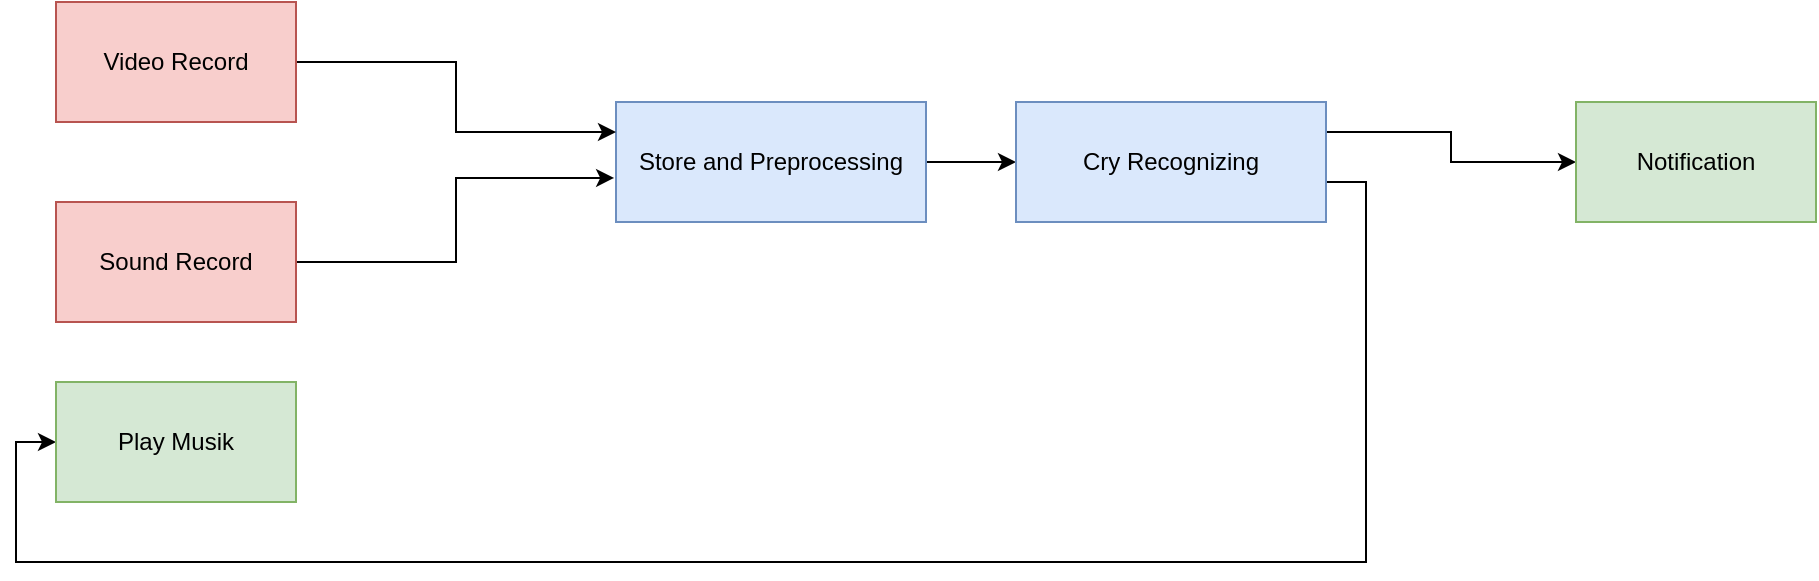 <mxfile version="18.1.2" type="github">
  <diagram id="_OExlvrTixO2O2gBcwN0" name="Page-1">
    <mxGraphModel dx="1418" dy="714" grid="1" gridSize="10" guides="1" tooltips="1" connect="1" arrows="1" fold="1" page="1" pageScale="1" pageWidth="850" pageHeight="1100" math="0" shadow="0">
      <root>
        <mxCell id="0" />
        <mxCell id="1" parent="0" />
        <mxCell id="71g4kVDAsBMrEuFIKQHk-12" style="edgeStyle=orthogonalEdgeStyle;rounded=0;orthogonalLoop=1;jettySize=auto;html=1;exitX=1;exitY=0.5;exitDx=0;exitDy=0;entryX=-0.006;entryY=0.633;entryDx=0;entryDy=0;entryPerimeter=0;" edge="1" parent="1" source="71g4kVDAsBMrEuFIKQHk-2" target="71g4kVDAsBMrEuFIKQHk-3">
          <mxGeometry relative="1" as="geometry" />
        </mxCell>
        <mxCell id="71g4kVDAsBMrEuFIKQHk-2" value="&lt;div&gt;Sound Record&lt;/div&gt;" style="rounded=0;whiteSpace=wrap;html=1;fillColor=#f8cecc;strokeColor=#b85450;" vertex="1" parent="1">
          <mxGeometry x="40" y="230" width="120" height="60" as="geometry" />
        </mxCell>
        <mxCell id="71g4kVDAsBMrEuFIKQHk-13" style="edgeStyle=orthogonalEdgeStyle;rounded=0;orthogonalLoop=1;jettySize=auto;html=1;exitX=1;exitY=0.5;exitDx=0;exitDy=0;" edge="1" parent="1" source="71g4kVDAsBMrEuFIKQHk-3" target="71g4kVDAsBMrEuFIKQHk-4">
          <mxGeometry relative="1" as="geometry" />
        </mxCell>
        <mxCell id="71g4kVDAsBMrEuFIKQHk-3" value="&lt;div&gt;Store and Preprocessing&lt;br&gt;&lt;/div&gt;" style="rounded=0;whiteSpace=wrap;html=1;fillColor=#dae8fc;strokeColor=#6c8ebf;" vertex="1" parent="1">
          <mxGeometry x="320" y="180" width="155" height="60" as="geometry" />
        </mxCell>
        <mxCell id="71g4kVDAsBMrEuFIKQHk-14" style="edgeStyle=orthogonalEdgeStyle;rounded=0;orthogonalLoop=1;jettySize=auto;html=1;exitX=1;exitY=0.25;exitDx=0;exitDy=0;entryX=0;entryY=0.5;entryDx=0;entryDy=0;" edge="1" parent="1" source="71g4kVDAsBMrEuFIKQHk-4" target="71g4kVDAsBMrEuFIKQHk-5">
          <mxGeometry relative="1" as="geometry">
            <Array as="points">
              <mxPoint x="675" y="220" />
              <mxPoint x="695" y="220" />
              <mxPoint x="695" y="410" />
              <mxPoint x="20" y="410" />
              <mxPoint x="20" y="350" />
            </Array>
          </mxGeometry>
        </mxCell>
        <mxCell id="71g4kVDAsBMrEuFIKQHk-17" style="edgeStyle=orthogonalEdgeStyle;rounded=0;orthogonalLoop=1;jettySize=auto;html=1;exitX=1;exitY=0.25;exitDx=0;exitDy=0;" edge="1" parent="1" source="71g4kVDAsBMrEuFIKQHk-4" target="71g4kVDAsBMrEuFIKQHk-6">
          <mxGeometry relative="1" as="geometry" />
        </mxCell>
        <mxCell id="71g4kVDAsBMrEuFIKQHk-4" value="&lt;div&gt;Cry Recognizing&lt;br&gt;&lt;/div&gt;" style="rounded=0;whiteSpace=wrap;html=1;fillColor=#dae8fc;strokeColor=#6c8ebf;" vertex="1" parent="1">
          <mxGeometry x="520" y="180" width="155" height="60" as="geometry" />
        </mxCell>
        <mxCell id="71g4kVDAsBMrEuFIKQHk-5" value="Play Musik" style="rounded=0;whiteSpace=wrap;html=1;fillColor=#d5e8d4;strokeColor=#82b366;" vertex="1" parent="1">
          <mxGeometry x="40" y="320" width="120" height="60" as="geometry" />
        </mxCell>
        <mxCell id="71g4kVDAsBMrEuFIKQHk-6" value="Notification" style="rounded=0;whiteSpace=wrap;html=1;fillColor=#d5e8d4;strokeColor=#82b366;" vertex="1" parent="1">
          <mxGeometry x="800" y="180" width="120" height="60" as="geometry" />
        </mxCell>
        <mxCell id="71g4kVDAsBMrEuFIKQHk-11" style="edgeStyle=orthogonalEdgeStyle;rounded=0;orthogonalLoop=1;jettySize=auto;html=1;exitX=1;exitY=0.5;exitDx=0;exitDy=0;entryX=0;entryY=0.25;entryDx=0;entryDy=0;" edge="1" parent="1" source="71g4kVDAsBMrEuFIKQHk-7" target="71g4kVDAsBMrEuFIKQHk-3">
          <mxGeometry relative="1" as="geometry" />
        </mxCell>
        <mxCell id="71g4kVDAsBMrEuFIKQHk-7" value="Video Record" style="rounded=0;whiteSpace=wrap;html=1;fillColor=#f8cecc;strokeColor=#b85450;" vertex="1" parent="1">
          <mxGeometry x="40" y="130" width="120" height="60" as="geometry" />
        </mxCell>
      </root>
    </mxGraphModel>
  </diagram>
</mxfile>
